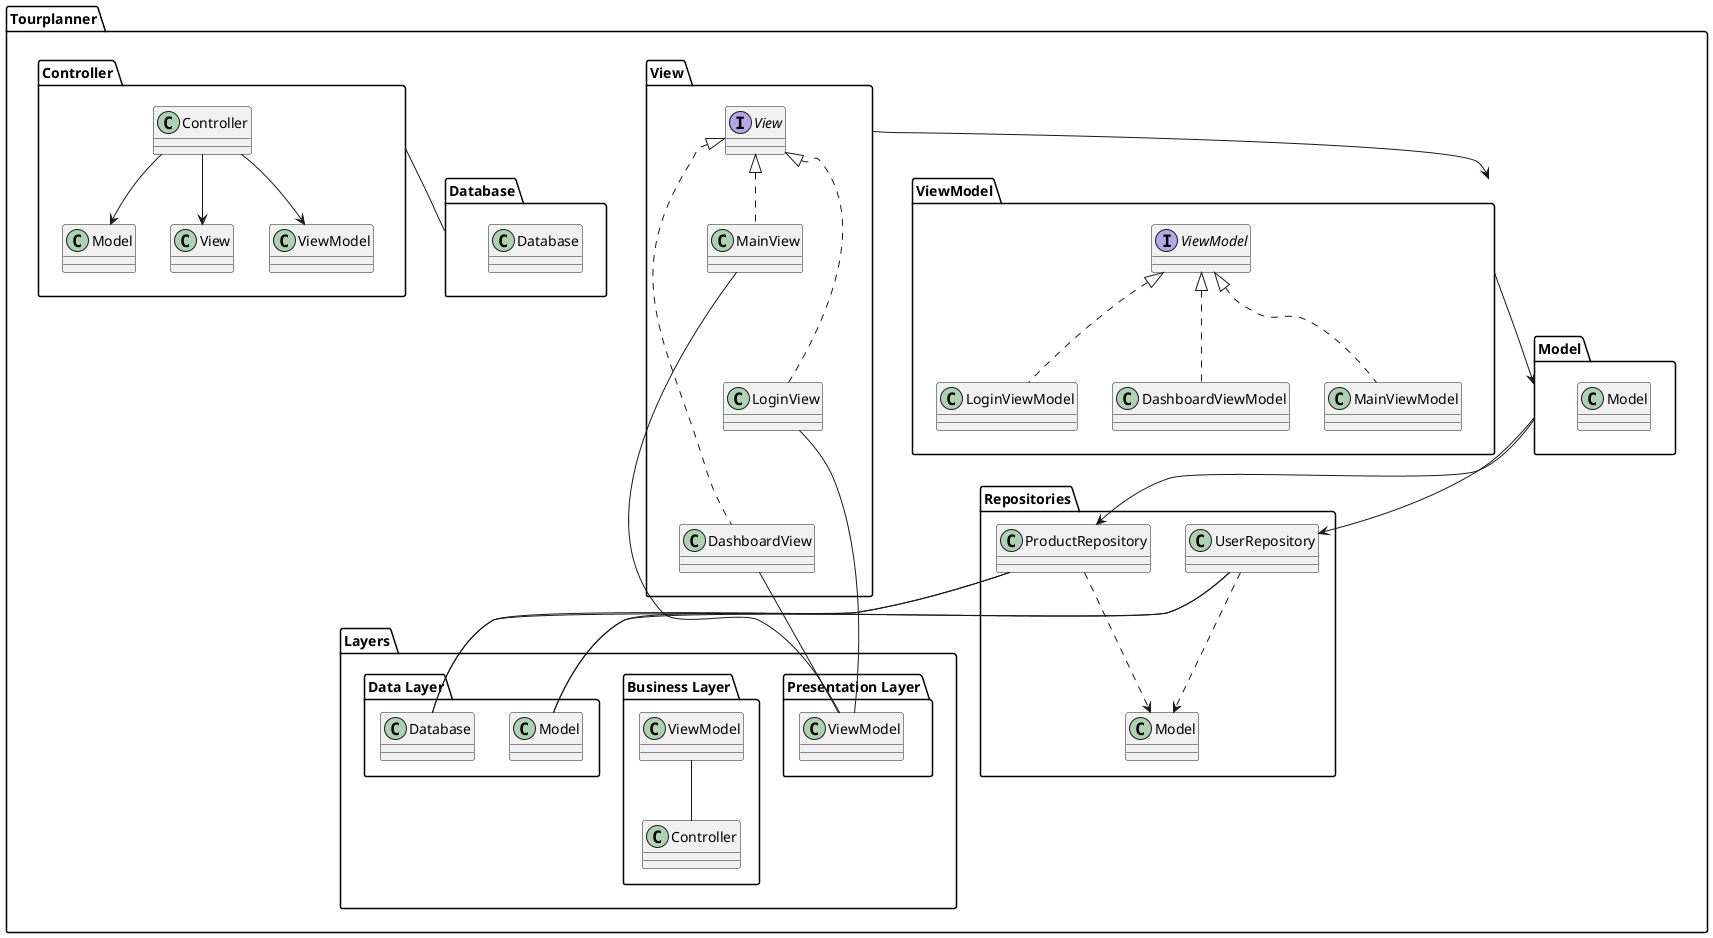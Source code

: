 @startuml
'https://plantuml.com/sequence-diagram

package "Tourplanner" {
    package "View" {
        interface View
        class MainView
        class LoginView
        class DashboardView
        View <|.. MainView
        View <|.. LoginView
        View <|.. DashboardView
    }

    package "ViewModel" {
        interface ViewModel
        class MainViewModel
        class LoginViewModel
        class DashboardViewModel
        ViewModel <|.. MainViewModel
        ViewModel <|.. LoginViewModel
        ViewModel <|.. DashboardViewModel
    }

    package "Model" {
        class Model
    }

    package "Controller" {
        class Controller
        Controller --> View
        Controller --> ViewModel
        Controller --> Model
    }

    package "Repositories" {
        class UserRepository
        class ProductRepository
        UserRepository ..> Model
        ProductRepository ..> Model
    }

    View --> ViewModel
    ViewModel --> Model
    Model --> UserRepository
    Model --> ProductRepository

    package "Layers" {
        package "Presentation Layer" {
            MainView --[hidden] LoginView
            LoginView --[hidden] DashboardView
            MainView -- ViewModel
            LoginView -- ViewModel
            DashboardView -- ViewModel
        }

        package "Business Layer" {
            ViewModel -- Controller
        }

        package "Data Layer" {
            Model -- UserRepository
            Model -- ProductRepository
            UserRepository -- Database
            ProductRepository -- Database
        }
    }

    package "Database" {
        class Database
    }

    Controller -- Database
}

@enduml